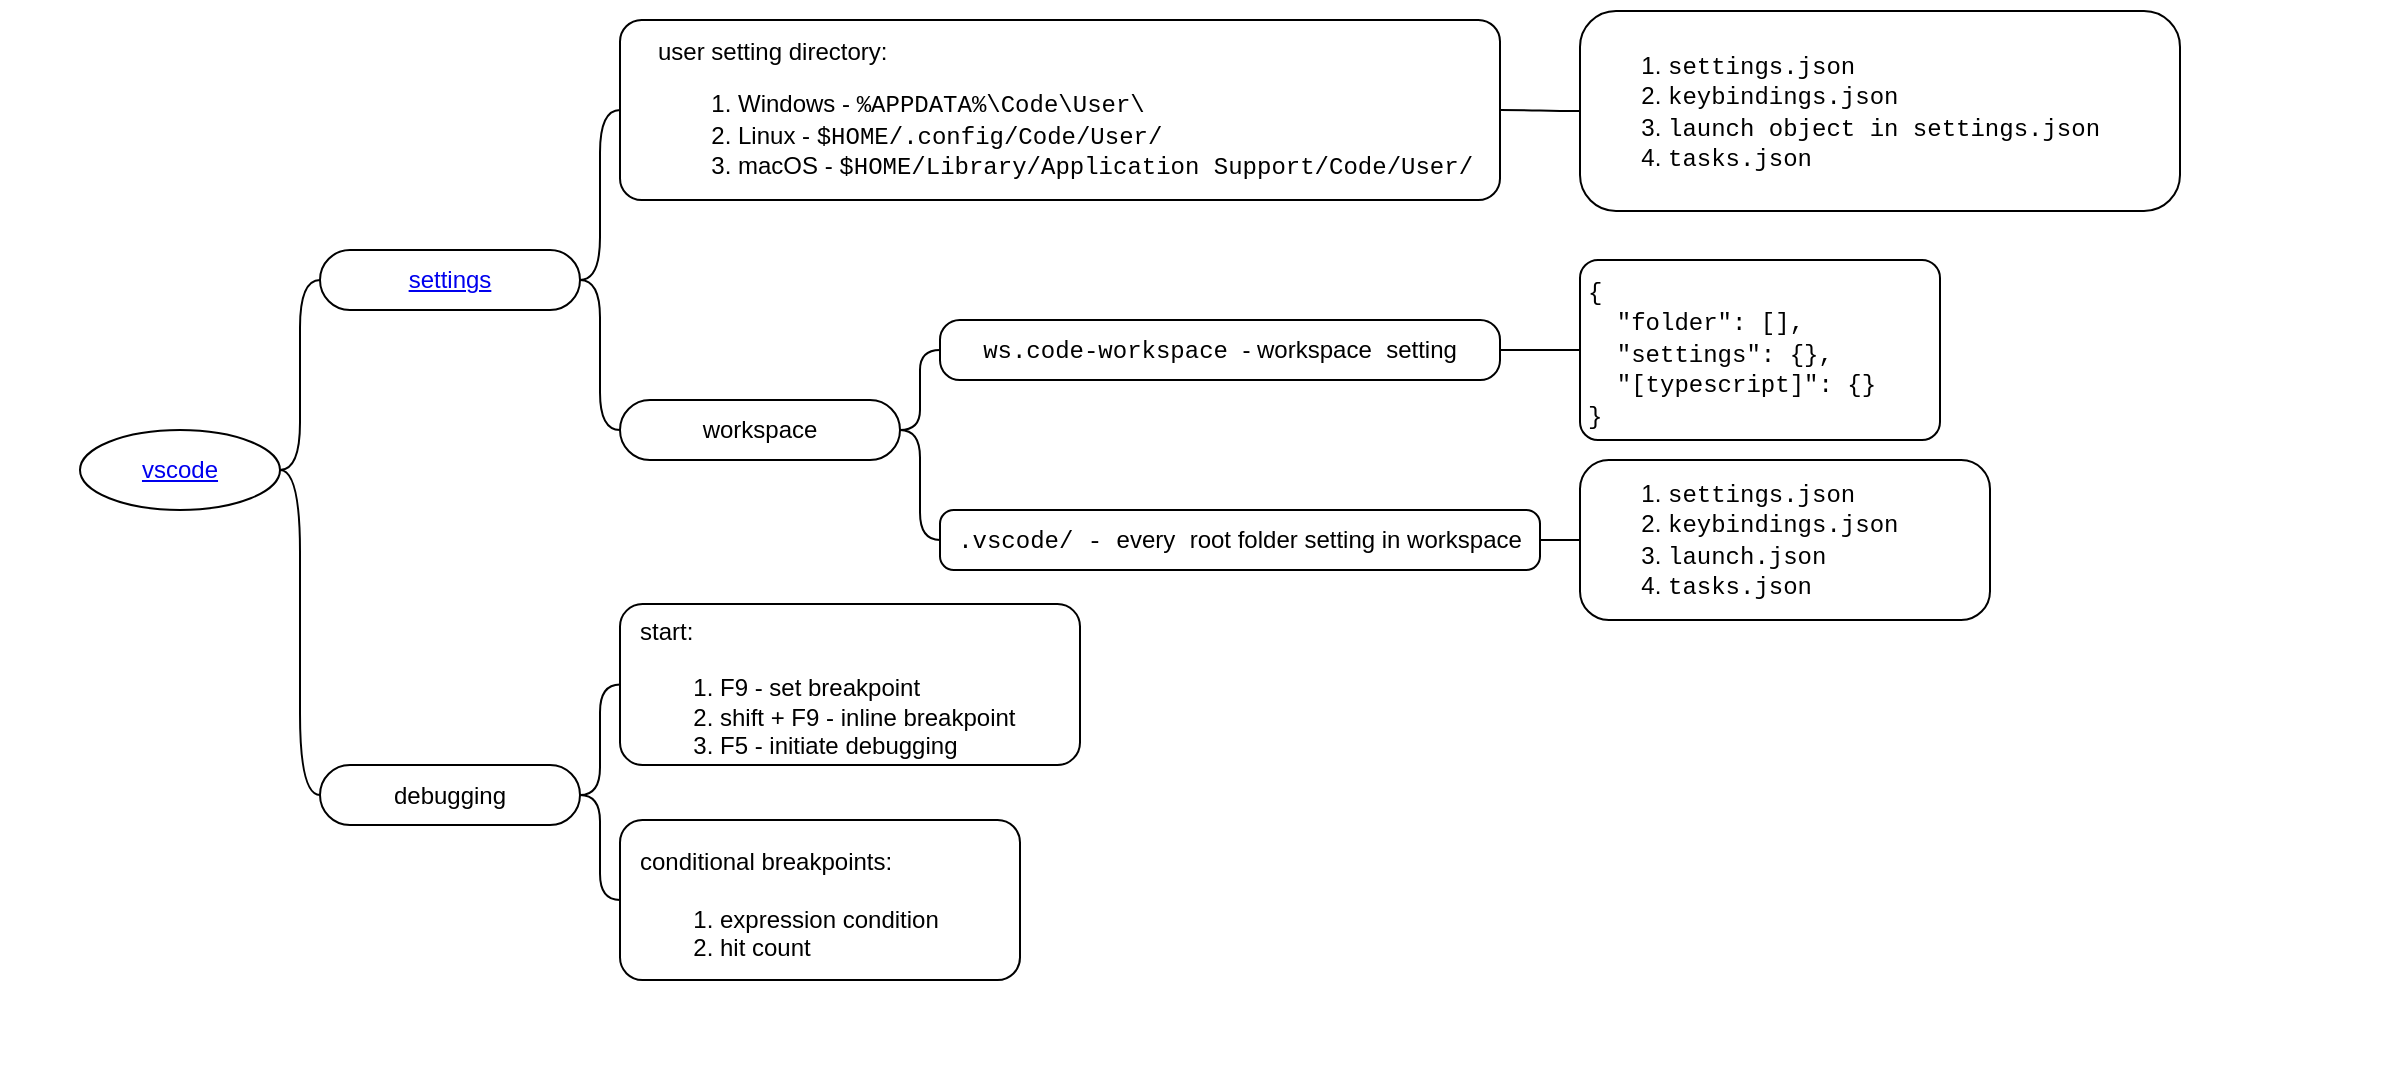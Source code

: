 <mxfile version="13.0.9" pages="4">
    <diagram id="K4R4QghZersOc9A9mNaJ" name="vscode">
        <mxGraphModel dx="886" dy="307" grid="1" gridSize="10" guides="1" tooltips="1" connect="1" arrows="1" fold="1" page="1" pageScale="1" pageWidth="2339" pageHeight="3300" math="0" shadow="0">
            <root>
                <mxCell id="dUwQ-VKBVRRGoe277Vrm-0"/>
                <mxCell id="dUwQ-VKBVRRGoe277Vrm-1" parent="dUwQ-VKBVRRGoe277Vrm-0"/>
                <mxCell id="g1oMZA-v6UON6Q8XWzZf-0" value="" style="swimlane;html=1;startSize=20;horizontal=1;containerType=tree;fillColor=none;strokeColor=none;" parent="dUwQ-VKBVRRGoe277Vrm-1" vertex="1">
                    <mxGeometry x="30" y="70" width="1190" height="540" as="geometry"/>
                </mxCell>
                <mxCell id="g1oMZA-v6UON6Q8XWzZf-1" value="" style="edgeStyle=entityRelationEdgeStyle;startArrow=none;endArrow=none;segment=10;curved=1;exitX=1;exitY=0.5;exitDx=0;exitDy=0;" parent="g1oMZA-v6UON6Q8XWzZf-0" source="07cBS2gzsWg7Vqvcydfd-3" target="g1oMZA-v6UON6Q8XWzZf-6" edge="1">
                    <mxGeometry relative="1" as="geometry"/>
                </mxCell>
                <mxCell id="g1oMZA-v6UON6Q8XWzZf-5" value="&lt;a href=&quot;https://code.visualstudio.com/&quot;&gt;vscode&lt;/a&gt;" style="ellipse;whiteSpace=wrap;html=1;align=center;container=1;recursiveResize=0;treeFolding=1;treeMoving=1;" parent="g1oMZA-v6UON6Q8XWzZf-0" vertex="1">
                    <mxGeometry x="40" y="215" width="100" height="40" as="geometry"/>
                </mxCell>
                <mxCell id="g1oMZA-v6UON6Q8XWzZf-6" value="user setting directory:&lt;br&gt;&lt;ol&gt;&lt;li&gt;Windows - &lt;font face=&quot;Courier New&quot;&gt;%APPDATA%\Code\User\&lt;/font&gt;&lt;/li&gt;&lt;li&gt;Linux - &lt;font face=&quot;Courier New&quot;&gt;$HOME/.config/Code/User/&lt;/font&gt;&lt;br&gt;&lt;/li&gt;&lt;li&gt;macOS -&amp;nbsp;&lt;font face=&quot;Courier New&quot;&gt;$HOME/Library/Application Support/Code/User/&lt;/font&gt;&lt;/li&gt;&lt;/ol&gt;" style="whiteSpace=wrap;html=1;rounded=1;arcSize=12;align=left;verticalAlign=top;container=1;recursiveResize=0;strokeWidth=1;autosize=1;spacing=4;treeFolding=1;treeMoving=1;spacingLeft=15;" parent="g1oMZA-v6UON6Q8XWzZf-0" vertex="1">
                    <mxGeometry x="310" y="10" width="440" height="90" as="geometry"/>
                </mxCell>
                <mxCell id="g1oMZA-v6UON6Q8XWzZf-14" value="" style="edgeStyle=entityRelationEdgeStyle;startArrow=none;endArrow=none;segment=10;curved=1;" parent="g1oMZA-v6UON6Q8XWzZf-0" source="g1oMZA-v6UON6Q8XWzZf-6" target="g1oMZA-v6UON6Q8XWzZf-15" edge="1">
                    <mxGeometry relative="1" as="geometry">
                        <mxPoint x="250" y="115" as="sourcePoint"/>
                    </mxGeometry>
                </mxCell>
                <mxCell id="g1oMZA-v6UON6Q8XWzZf-15" value="&lt;ol&gt;&lt;li&gt;&lt;font face=&quot;Courier New&quot;&gt;settings.json&lt;/font&gt;&lt;/li&gt;&lt;li&gt;&lt;font face=&quot;Courier New&quot;&gt;keybindings.json&lt;/font&gt;&lt;/li&gt;&lt;li&gt;&lt;font face=&quot;Courier New&quot;&gt;launch object in settings.json&lt;/font&gt;&lt;/li&gt;&lt;li&gt;&lt;font face=&quot;Courier New&quot;&gt;tasks.json&lt;/font&gt;&lt;/li&gt;&lt;/ol&gt;" style="whiteSpace=wrap;html=1;rounded=1;arcSize=18;align=left;verticalAlign=middle;container=1;recursiveResize=0;strokeWidth=1;autosize=1;spacing=4;treeFolding=1;treeMoving=1;" parent="g1oMZA-v6UON6Q8XWzZf-0" vertex="1">
                    <mxGeometry x="790" y="5.5" width="300" height="100" as="geometry"/>
                </mxCell>
                <mxCell id="g1oMZA-v6UON6Q8XWzZf-20" value="" style="edgeStyle=entityRelationEdgeStyle;startArrow=none;endArrow=none;segment=10;curved=1;exitX=1;exitY=0.5;exitDx=0;exitDy=0;" parent="g1oMZA-v6UON6Q8XWzZf-0" source="07cBS2gzsWg7Vqvcydfd-3" target="g1oMZA-v6UON6Q8XWzZf-21" edge="1">
                    <mxGeometry relative="1" as="geometry">
                        <mxPoint x="190" y="195" as="sourcePoint"/>
                    </mxGeometry>
                </mxCell>
                <mxCell id="g1oMZA-v6UON6Q8XWzZf-21" value="workspace" style="whiteSpace=wrap;html=1;rounded=1;arcSize=50;align=center;verticalAlign=middle;container=1;recursiveResize=0;strokeWidth=1;autosize=1;spacing=4;treeFolding=1;treeMoving=1;" parent="g1oMZA-v6UON6Q8XWzZf-0" vertex="1">
                    <mxGeometry x="310" y="200" width="140" height="30" as="geometry"/>
                </mxCell>
                <mxCell id="g1oMZA-v6UON6Q8XWzZf-22" value="" style="edgeStyle=entityRelationEdgeStyle;startArrow=none;endArrow=none;segment=10;curved=1;exitX=1;exitY=0.5;exitDx=0;exitDy=0;" parent="g1oMZA-v6UON6Q8XWzZf-0" source="g1oMZA-v6UON6Q8XWzZf-21" target="g1oMZA-v6UON6Q8XWzZf-23" edge="1">
                    <mxGeometry relative="1" as="geometry">
                        <mxPoint x="250" y="165" as="sourcePoint"/>
                    </mxGeometry>
                </mxCell>
                <UserObject label="&lt;font face=&quot;Courier New&quot;&gt;.vscode/ - &lt;/font&gt;every&lt;font face=&quot;Courier New&quot;&gt;&amp;nbsp;&lt;/font&gt;root folder setting in workspace" id="g1oMZA-v6UON6Q8XWzZf-23">
                    <mxCell style="whiteSpace=wrap;html=1;rounded=1;arcSize=23;align=center;verticalAlign=middle;container=1;recursiveResize=0;strokeWidth=1;autosize=1;spacing=4;treeFolding=1;treeMoving=1;" parent="g1oMZA-v6UON6Q8XWzZf-0" vertex="1">
                        <mxGeometry x="470" y="255" width="300" height="30" as="geometry"/>
                    </mxCell>
                </UserObject>
                <mxCell id="g1oMZA-v6UON6Q8XWzZf-24" value="" style="edgeStyle=entityRelationEdgeStyle;startArrow=none;endArrow=none;segment=10;curved=1;" parent="g1oMZA-v6UON6Q8XWzZf-0" source="g1oMZA-v6UON6Q8XWzZf-23" target="g1oMZA-v6UON6Q8XWzZf-25" edge="1">
                    <mxGeometry relative="1" as="geometry">
                        <mxPoint x="565" y="165" as="sourcePoint"/>
                    </mxGeometry>
                </mxCell>
                <mxCell id="g1oMZA-v6UON6Q8XWzZf-25" value="&lt;ol&gt;&lt;li&gt;&lt;font face=&quot;Courier New&quot;&gt;settings.json&lt;/font&gt;&lt;/li&gt;&lt;li&gt;&lt;font face=&quot;Courier New&quot;&gt;keybindings.json&lt;/font&gt;&lt;/li&gt;&lt;li&gt;&lt;font face=&quot;Courier New&quot;&gt;launch.json&lt;/font&gt;&lt;/li&gt;&lt;li&gt;&lt;font face=&quot;Courier New&quot;&gt;tasks.json&lt;/font&gt;&lt;/li&gt;&lt;/ol&gt;" style="whiteSpace=wrap;html=1;rounded=1;arcSize=18;align=left;verticalAlign=middle;container=1;recursiveResize=0;strokeWidth=1;autosize=1;spacing=4;treeFolding=1;treeMoving=1;" parent="g1oMZA-v6UON6Q8XWzZf-0" vertex="1">
                    <mxGeometry x="790" y="230" width="205" height="80" as="geometry"/>
                </mxCell>
                <mxCell id="mVDHqcfy2zTq7n2vBaY1-7" value="" style="edgeStyle=entityRelationEdgeStyle;startArrow=none;endArrow=none;segment=10;curved=1;exitX=1;exitY=0.5;exitDx=0;exitDy=0;" parent="g1oMZA-v6UON6Q8XWzZf-0" source="g1oMZA-v6UON6Q8XWzZf-21" target="mVDHqcfy2zTq7n2vBaY1-8" edge="1">
                    <mxGeometry relative="1" as="geometry">
                        <mxPoint x="370" y="235" as="sourcePoint"/>
                    </mxGeometry>
                </mxCell>
                <UserObject label="&lt;font face=&quot;Courier New&quot;&gt;ws.code-workspace &lt;/font&gt;- workspace&lt;font face=&quot;Courier New&quot;&gt;&amp;nbsp;&lt;/font&gt;setting" id="mVDHqcfy2zTq7n2vBaY1-8">
                    <mxCell style="whiteSpace=wrap;html=1;rounded=1;arcSize=33;align=center;verticalAlign=middle;container=1;recursiveResize=0;strokeWidth=1;autosize=1;spacing=4;treeFolding=1;treeMoving=1;" parent="g1oMZA-v6UON6Q8XWzZf-0" vertex="1">
                        <mxGeometry x="470" y="160" width="280" height="30" as="geometry"/>
                    </mxCell>
                </UserObject>
                <mxCell id="mVDHqcfy2zTq7n2vBaY1-9" value="" style="edgeStyle=entityRelationEdgeStyle;startArrow=none;endArrow=none;segment=10;curved=1;exitX=1;exitY=0.5;exitDx=0;exitDy=0;entryX=0;entryY=0.5;entryDx=0;entryDy=0;" parent="g1oMZA-v6UON6Q8XWzZf-0" source="mVDHqcfy2zTq7n2vBaY1-8" target="mVDHqcfy2zTq7n2vBaY1-10" edge="1">
                    <mxGeometry relative="1" as="geometry">
                        <mxPoint x="550" y="235" as="sourcePoint"/>
                        <mxPoint x="790" y="135" as="targetPoint"/>
                    </mxGeometry>
                </mxCell>
                <UserObject label="&lt;font face=&quot;Courier New&quot; style=&quot;font-size: 12px&quot;&gt;{&lt;br&gt;&amp;nbsp; &quot;folder&quot;: [],&lt;br&gt;&amp;nbsp; &quot;settings&quot;: {},&lt;br&gt;&amp;nbsp; &quot;[typescript]&quot;: {}&lt;br&gt;}&lt;br&gt;&lt;/font&gt;" id="mVDHqcfy2zTq7n2vBaY1-10">
                    <mxCell style="whiteSpace=wrap;html=1;rounded=1;arcSize=10;align=left;verticalAlign=top;container=1;recursiveResize=0;strokeWidth=1;autosize=1;spacing=4;treeFolding=1;treeMoving=1;" parent="g1oMZA-v6UON6Q8XWzZf-0" vertex="1">
                        <mxGeometry x="790" y="130" width="180" height="90" as="geometry"/>
                    </mxCell>
                </UserObject>
                <mxCell id="07cBS2gzsWg7Vqvcydfd-2" value="" style="edgeStyle=entityRelationEdgeStyle;startArrow=none;endArrow=none;segment=10;curved=1;" parent="g1oMZA-v6UON6Q8XWzZf-0" source="g1oMZA-v6UON6Q8XWzZf-5" target="07cBS2gzsWg7Vqvcydfd-3" edge="1">
                    <mxGeometry relative="1" as="geometry">
                        <mxPoint x="150" y="160" as="sourcePoint"/>
                    </mxGeometry>
                </mxCell>
                <mxCell id="07cBS2gzsWg7Vqvcydfd-3" value="&lt;a href=&quot;https://code.visualstudio.com/docs/getstarted/settings&quot;&gt;settings&lt;/a&gt;" style="whiteSpace=wrap;html=1;rounded=1;arcSize=50;align=center;verticalAlign=middle;container=1;recursiveResize=0;strokeWidth=1;autosize=1;spacing=4;treeFolding=1;treeMoving=1;" parent="g1oMZA-v6UON6Q8XWzZf-0" vertex="1">
                    <mxGeometry x="160" y="125" width="130" height="30" as="geometry"/>
                </mxCell>
                <mxCell id="oRyd6DHy6yoq9Ppxw7yS-2" value="" style="edgeStyle=entityRelationEdgeStyle;startArrow=none;endArrow=none;segment=10;curved=1;" parent="g1oMZA-v6UON6Q8XWzZf-0" source="g1oMZA-v6UON6Q8XWzZf-5" target="oRyd6DHy6yoq9Ppxw7yS-3" edge="1">
                    <mxGeometry relative="1" as="geometry">
                        <mxPoint x="160" y="210" as="sourcePoint"/>
                    </mxGeometry>
                </mxCell>
                <mxCell id="oRyd6DHy6yoq9Ppxw7yS-3" value="debugging" style="whiteSpace=wrap;html=1;rounded=1;arcSize=50;align=center;verticalAlign=middle;container=1;recursiveResize=0;strokeWidth=1;autosize=1;spacing=4;treeFolding=1;treeMoving=1;" parent="g1oMZA-v6UON6Q8XWzZf-0" vertex="1">
                    <mxGeometry x="160" y="382.5" width="130" height="30" as="geometry"/>
                </mxCell>
                <mxCell id="RprOEVf1tIVI0a0wrrcO-0" value="" style="edgeStyle=entityRelationEdgeStyle;startArrow=none;endArrow=none;segment=10;curved=1;" parent="g1oMZA-v6UON6Q8XWzZf-0" source="oRyd6DHy6yoq9Ppxw7yS-3" target="RprOEVf1tIVI0a0wrrcO-1" edge="1">
                    <mxGeometry relative="1" as="geometry">
                        <mxPoint x="170" y="305" as="sourcePoint"/>
                    </mxGeometry>
                </mxCell>
                <mxCell id="RprOEVf1tIVI0a0wrrcO-1" value="&lt;h3&gt;&lt;span style=&quot;font-size: 12px ; font-weight: normal&quot;&gt;start:&lt;/span&gt;&lt;br&gt;&lt;/h3&gt;&lt;ol&gt;&lt;li&gt;F9 - set breakpoint&lt;/li&gt;&lt;li&gt;shift + F9 - inline breakpoint&lt;/li&gt;&lt;li&gt;F5 - initiate debugging&amp;nbsp;&lt;/li&gt;&lt;/ol&gt;" style="whiteSpace=wrap;html=1;rounded=1;arcSize=14;align=left;verticalAlign=middle;container=1;recursiveResize=0;strokeWidth=1;autosize=1;spacing=4;treeFolding=1;treeMoving=1;spacingLeft=6;" parent="g1oMZA-v6UON6Q8XWzZf-0" vertex="1">
                    <mxGeometry x="310" y="302" width="230" height="80.5" as="geometry"/>
                </mxCell>
                <mxCell id="S_3lF0ny-4beljYbZym9-0" value="" style="edgeStyle=entityRelationEdgeStyle;startArrow=none;endArrow=none;segment=10;curved=1;" parent="g1oMZA-v6UON6Q8XWzZf-0" source="oRyd6DHy6yoq9Ppxw7yS-3" target="S_3lF0ny-4beljYbZym9-1" edge="1">
                    <mxGeometry relative="1" as="geometry">
                        <mxPoint x="320" y="415" as="sourcePoint"/>
                    </mxGeometry>
                </mxCell>
                <mxCell id="S_3lF0ny-4beljYbZym9-1" value="&lt;h3&gt;&lt;span style=&quot;font-size: 12px ; font-weight: normal&quot;&gt;conditional breakpoints:&lt;/span&gt;&lt;br&gt;&lt;/h3&gt;&lt;ol&gt;&lt;li&gt;expression condition&lt;/li&gt;&lt;li&gt;hit count&amp;nbsp;&lt;/li&gt;&lt;/ol&gt;" style="whiteSpace=wrap;html=1;rounded=1;arcSize=14;align=left;verticalAlign=middle;container=1;recursiveResize=0;strokeWidth=1;autosize=1;spacing=4;treeFolding=1;treeMoving=1;spacingLeft=6;" parent="g1oMZA-v6UON6Q8XWzZf-0" vertex="1">
                    <mxGeometry x="310" y="410" width="200" height="80" as="geometry"/>
                </mxCell>
            </root>
        </mxGraphModel>
    </diagram>
    <diagram id="FBWLnhBGEP0MXX_W7LkF" name="settings">
        &#xa;        
        <mxGraphModel dx="646" dy="307" grid="1" gridSize="10" guides="1" tooltips="1" connect="1" arrows="1" fold="1" page="1" pageScale="1" pageWidth="827" pageHeight="1169" math="0" shadow="0">
            &#xa;            
            <root>
                &#xa;                
                <mxCell id="0"/>
                &#xa;                
                <mxCell id="1" parent="0"/>
                &#xa;                
                <mxCell id="8Agz6uRHH6luh3BE55-S-1" value="" style="line;strokeWidth=1;fillColor=none;align=left;verticalAlign=middle;spacingTop=-1;spacingLeft=3;spacingRight=3;rotatable=0;labelPosition=right;points=[];portConstraint=eastwest;fontSize=12;" parent="1" vertex="1">
                    &#xa;                    
                    <mxGeometry x="390" y="310" width="40" height="8" as="geometry"/>
                    &#xa;                
                </mxCell>
                &#xa;                
                <mxCell id="8Agz6uRHH6luh3BE55-S-2" value="&lt;table cellpadding=&quot;4&quot; cellspacing=&quot;0&quot; border=&quot;1&quot; style=&quot;font-size: 1em ; width: 100% ; height: 100%&quot;&gt;&lt;tbody&gt;&lt;tr&gt;&lt;th style=&quot;text-align: center&quot;&gt;&lt;span style=&quot;font-weight: normal&quot;&gt;settings&lt;/span&gt;&lt;/th&gt;&lt;td style=&quot;text-align: center&quot;&gt;meanings&lt;/td&gt;&lt;/tr&gt;&lt;tr&gt;&lt;td&gt;&lt;font face=&quot;Courier New&quot; color=&quot;#ff0000&quot;&gt;settings.json&lt;/font&gt;&lt;/td&gt;&lt;td&gt;设置文件&lt;/td&gt;&lt;/tr&gt;&lt;tr&gt;&lt;td&gt;&lt;h3&gt;&lt;font face=&quot;Courier New&quot;&gt;basic&lt;/font&gt;&lt;/h3&gt;&lt;font face=&quot;Courier New&quot;&gt;&lt;ol&gt;&lt;li&gt;&lt;font face=&quot;Courier New&quot;&gt;files.eol: &quot;\n&quot;&lt;/font&gt;&lt;/li&gt;&lt;li&gt;&lt;font face=&quot;Courier New&quot;&gt;files.associations: {&quot;*.rmd&quot;: &quot;markdown&quot;}&lt;br&gt;&lt;/font&gt;&lt;/li&gt;&lt;li&gt;&lt;font face=&quot;Courier New&quot;&gt;workbench.editor.enablePreview: false&lt;br&gt;&lt;/font&gt;&lt;/li&gt;&lt;/ol&gt;&lt;/font&gt;&lt;/td&gt;&lt;td&gt;&lt;h3&gt;&lt;br&gt;&lt;/h3&gt;&lt;ol&gt;&lt;li&gt;&quot;\n&quot;为换行符&lt;/li&gt;&lt;li&gt;文件类型对应&lt;/li&gt;&lt;li&gt;显示多个文件，当发现只显示一个文件窗口时设置&lt;br&gt;&lt;/li&gt;&lt;/ol&gt;&lt;/td&gt;&lt;/tr&gt;&lt;tr&gt;&lt;td&gt;&lt;h3 style=&quot;font-size: 14px&quot;&gt;Python:&lt;/h3&gt;&lt;ol&gt;&lt;li style=&quot;font-family: &amp;#34;courier new&amp;#34;&quot;&gt;&lt;font face=&quot;Courier New&quot;&gt;python.autoComplete.addBrackets: true&lt;/font&gt;&lt;/li&gt;&lt;li style=&quot;font-family: &amp;#34;courier new&amp;#34;&quot;&gt;&lt;font face=&quot;Courier New&quot;&gt;python.pythonPath: &quot;python&quot;&lt;/font&gt;&lt;/li&gt;&lt;li style=&quot;font-family: &amp;#34;courier new&amp;#34;&quot;&gt;python.pythonPath: &quot;${workspaceFolder}/.venv&quot;&lt;/li&gt;&lt;li style=&quot;font-family: &amp;#34;courier new&amp;#34;&quot;&gt;python.venvPath: &quot;${workspaceFolder}/.envs&lt;/li&gt;&lt;li style=&quot;font-family: &amp;#34;courier new&amp;#34;&quot;&gt;python.autoComplete.extraPaths: [pkg1, pkg2, ...]&lt;/li&gt;&lt;li style=&quot;font-family: &amp;#34;courier new&amp;#34;&quot;&gt;python.jediEnabled: false&lt;/li&gt;&lt;li style=&quot;font-family: &amp;#34;courier new&amp;#34;&quot;&gt;python.linting.enabled: true&lt;/li&gt;&lt;/ol&gt;&lt;/td&gt;&lt;td&gt;&lt;h3&gt;&lt;br&gt;&lt;/h3&gt;&lt;ol&gt;&lt;li&gt;补全函数时自动加括号&lt;/li&gt;&lt;li&gt;设置python解释器路径&lt;/li&gt;&lt;li&gt;包含python解释器的文件夹路径&lt;/li&gt;&lt;li&gt;设置虚拟环境的文件夹路径&lt;/li&gt;&lt;li&gt;增加自定义包路径&lt;/li&gt;&lt;li&gt;不用Jedi而是ms补全，额外提供快速修复功能&lt;/li&gt;&lt;li&gt;开启linting，和上述jedi设置一起配置&lt;/li&gt;&lt;/ol&gt;&lt;/td&gt;&lt;/tr&gt;&lt;tr&gt;&lt;td&gt;&lt;h3&gt;Draw.io Integration:&lt;/h3&gt;&lt;ol&gt;&lt;li&gt;hediet.vscode-drawio.theme: atlas&lt;br&gt;&lt;/li&gt;&lt;/ol&gt;&lt;/td&gt;&lt;td&gt;&lt;br&gt;&lt;ol&gt;&lt;li&gt;设置背景&lt;/li&gt;&lt;/ol&gt;&lt;/td&gt;&lt;/tr&gt;&lt;tr&gt;&lt;td&gt;重启vscode&lt;/td&gt;&lt;td&gt;无法初始化设备 PRN&lt;br&gt;&lt;/td&gt;&lt;/tr&gt;&lt;/tbody&gt;&lt;/table&gt; " style="verticalAlign=top;align=left;overflow=fill;fontSize=12;fontFamily=Helvetica;html=1" parent="1" vertex="1">
                    &#xa;                    
                    <mxGeometry x="40" y="110" width="790" height="400" as="geometry"/>
                    &#xa;                
                </mxCell>
                &#xa;            
            </root>
            &#xa;        
        </mxGraphModel>
        &#xa;    
    </diagram>
    <diagram id="BHrOOqIUnbpUJcI-PT_s" name="keybindings">
        <mxGraphModel dx="886" dy="307" grid="1" gridSize="10" guides="1" tooltips="1" connect="1" arrows="1" fold="1" page="1" pageScale="1" pageWidth="827" pageHeight="1169" math="1" shadow="0">
            <root>
                <mxCell id="J0S1Tp6G4MbBAgsrbNJQ-0"/>
                <mxCell id="J0S1Tp6G4MbBAgsrbNJQ-1" parent="J0S1Tp6G4MbBAgsrbNJQ-0"/>
                <mxCell id="J0S1Tp6G4MbBAgsrbNJQ-2" value="&lt;table cellpadding=&quot;4&quot; cellspacing=&quot;0&quot; border=&quot;1&quot; style=&quot;font-size: 1em ; width: 100% ; height: 100%&quot;&gt;&lt;tbody&gt;&lt;tr&gt;&lt;th&gt;keys&lt;/th&gt;&lt;th&gt;actions&lt;/th&gt;&lt;/tr&gt;&lt;tr&gt;&lt;td&gt;&lt;font color=&quot;#ff0000&quot;&gt;keybindings.json&lt;/font&gt;&lt;/td&gt;&lt;td&gt;快捷键绑定文件&lt;/td&gt;&lt;/tr&gt;&lt;tr&gt;&lt;td&gt;ctrl+p; cmd+p&lt;/td&gt;&lt;td&gt;查找文件&lt;/td&gt;&lt;/tr&gt;&lt;tr&gt;&lt;td&gt;ctrl+shift+p; cmd+shift+p&lt;/td&gt;&lt;td&gt;命令&lt;/td&gt;&lt;/tr&gt;&lt;tr&gt;&lt;td&gt;; cmd+k cmd+s&lt;/td&gt;&lt;td&gt;设置快捷键&lt;/td&gt;&lt;/tr&gt;&lt;tr&gt;&lt;td&gt;; cmd + shift + k&lt;/td&gt;&lt;td&gt;删除当前行&lt;/td&gt;&lt;/tr&gt;&lt;tr&gt;&lt;td&gt;ctrl + j&lt;/td&gt;&lt;td&gt;合并行&lt;/td&gt;&lt;/tr&gt;&lt;tr&gt;&lt;td&gt;; cmd + shift + enter&lt;/td&gt;&lt;td&gt;在上方插入一行&lt;/td&gt;&lt;/tr&gt;&lt;tr&gt;&lt;td&gt;; cmd + enter&lt;/td&gt;&lt;td&gt;在下方插入一行&lt;/td&gt;&lt;/tr&gt;&lt;tr&gt;&lt;td&gt;shift + alt + \(\uparrow \downarrow\)&lt;/td&gt;&lt;td&gt;复制到上一行或下一行&lt;/td&gt;&lt;/tr&gt;&lt;tr&gt;&lt;td&gt;alt + \(\uparrow \downarrow\)&lt;/td&gt;&lt;td&gt;移动到上一行或下一行&lt;/td&gt;&lt;/tr&gt;&lt;tr&gt;&lt;td&gt;ctrl + backspace;&lt;/td&gt;&lt;td&gt;删除左边单词&lt;/td&gt;&lt;/tr&gt;&lt;tr&gt;&lt;td&gt;ctrl + delete;&lt;/td&gt;&lt;td&gt;删除右边单词&lt;/td&gt;&lt;/tr&gt;&lt;tr&gt;&lt;td&gt;ctrl + space; alt + esc, fn + ctrl + space&lt;/td&gt;&lt;td&gt;触发补全&lt;/td&gt;&lt;/tr&gt;&lt;tr&gt;&lt;td&gt;ctrl+click;&lt;/td&gt;&lt;td&gt;跳转到链接或定义&lt;/td&gt;&lt;/tr&gt;&lt;/tbody&gt;&lt;/table&gt; " style="verticalAlign=top;align=left;overflow=fill;fontSize=12;fontFamily=Helvetica;html=1" parent="J0S1Tp6G4MbBAgsrbNJQ-1" vertex="1">
                    <mxGeometry x="40" y="60" width="400" height="420" as="geometry"/>
                </mxCell>
            </root>
        </mxGraphModel>
    </diagram>
    <diagram id="-PNWrWSnkWKRuond0kSB" name="plugins">
        &#xa;        
        <mxGraphModel dx="646" dy="307" grid="1" gridSize="10" guides="1" tooltips="1" connect="1" arrows="1" fold="1" page="1" pageScale="1" pageWidth="2339" pageHeight="3300" math="0" shadow="0">
            &#xa;            
            <root>
                &#xa;                
                <mxCell id="0ULeX2zkz-rmOQAiP5B0-0"/>
                &#xa;                
                <mxCell id="0ULeX2zkz-rmOQAiP5B0-1" parent="0ULeX2zkz-rmOQAiP5B0-0"/>
                &#xa;                
                <mxCell id="0ULeX2zkz-rmOQAiP5B0-2" value="&lt;table cellpadding=&quot;4&quot; cellspacing=&quot;0&quot; border=&quot;1&quot; style=&quot;font-size: 1em ; width: 100% ; height: 100%&quot;&gt;&lt;tbody&gt;&lt;tr&gt;&lt;th&gt;&lt;span style=&quot;font-weight: normal&quot;&gt;插件&lt;/span&gt;&lt;/th&gt;&lt;th&gt;&lt;span style=&quot;font-weight: normal&quot;&gt;应用&lt;/span&gt;&lt;/th&gt;&lt;/tr&gt;&lt;tr&gt;&lt;td&gt;Draw.io Integration&lt;/td&gt;&lt;td&gt;&lt;br&gt;&lt;/td&gt;&lt;/tr&gt;&lt;tr&gt;&lt;td&gt;Remote Development&lt;/td&gt;&lt;td&gt;&lt;h3&gt;install and configure:&lt;/h3&gt;&lt;ol&gt;&lt;li&gt;install &lt;a href=&quot;https://git-scm.com/download/win&quot;&gt;git for windows&lt;/a&gt;&amp;nbsp;just for windows os&lt;/li&gt;&lt;li&gt;&lt;font face=&quot;Courier New&quot;&gt;ssh-keygen -t rsa&lt;/font&gt;&amp;nbsp;creates &lt;i&gt;public key&lt;/i&gt; to the remote machine&lt;/li&gt;&lt;li&gt;set &lt;font face=&quot;Courier New&quot;&gt;Remote.SSH: Path = path/to/ssh.exe&lt;/font&gt;&lt;/li&gt;&lt;li&gt;configure setting in file &lt;font face=&quot;Courier New&quot;&gt;~/.ssh/config&lt;/font&gt;&lt;/li&gt;&lt;/ol&gt;&lt;div&gt;&lt;font face=&quot;Courier New&quot;&gt;&lt;div&gt;&amp;nbsp; &amp;nbsp; &amp;nbsp; &amp;nbsp; Host server1&lt;/div&gt;&lt;div&gt;&amp;nbsp; &amp;nbsp; &amp;nbsp; &amp;nbsp; &amp;nbsp; HostName 192.168.1.0&lt;/div&gt;&lt;div&gt;&amp;nbsp; &amp;nbsp; &amp;nbsp; &amp;nbsp; &amp;nbsp; User hello&lt;/div&gt;&lt;/font&gt;&lt;/div&gt;&lt;/td&gt;&lt;/tr&gt;&lt;tr&gt;&lt;td&gt;&lt;a href=&quot;https://code.visualstudio.com/docs/python/python-tutorial&quot;&gt;Python (Microsoft)&lt;/a&gt;&lt;/td&gt;&lt;td&gt;&lt;h3&gt;environment:&lt;/h3&gt;&lt;ol&gt;&lt;li&gt;&lt;font face=&quot;Courier New&quot;&gt;Python: Select Interprete&lt;/font&gt;r&lt;/li&gt;&lt;li&gt;&lt;font face=&quot;Courier New&quot;&gt;Python: Start REPL&lt;/font&gt;&lt;/li&gt;&lt;/ol&gt;&lt;h3&gt;refactor:&lt;/h3&gt;&lt;ol&gt;&lt;li&gt;&lt;font face=&quot;Courier New&quot;&gt;Python Refactor: Extract Variable&lt;/font&gt;&lt;/li&gt;&lt;li&gt;&lt;font face=&quot;Courier New&quot;&gt;Python Refactor: Extract Method&lt;/font&gt;&lt;/li&gt;&lt;li&gt;&lt;font face=&quot;Courier New&quot;&gt;Python Refactor: Sort Imports&lt;br&gt;&lt;/font&gt;&lt;/li&gt;&lt;/ol&gt;&lt;h3&gt;linting:&lt;/h3&gt;&lt;div&gt;&lt;ol&gt;&lt;li&gt;&lt;font face=&quot;Courier New&quot;&gt;Python: Select Linter - use pylint default&lt;/font&gt;&lt;/li&gt;&lt;li&gt;&lt;font face=&quot;Courier New&quot;&gt;Python: Enable Linting&lt;/font&gt;&lt;/li&gt;&lt;li&gt;&lt;font face=&quot;Courier New&quot;&gt;Python: Run Linting&lt;/font&gt;&lt;/li&gt;&lt;/ol&gt;&lt;/div&gt;&lt;/td&gt;&lt;/tr&gt;&lt;/tbody&gt;&lt;/table&gt; " style="verticalAlign=top;align=left;overflow=fill;fontSize=12;fontFamily=Helvetica;html=1" parent="0ULeX2zkz-rmOQAiP5B0-1" vertex="1">
                    &#xa;                    
                    <mxGeometry x="40" y="20" width="740" height="610" as="geometry"/>
                    &#xa;                
                </mxCell>
                &#xa;            
            </root>
            &#xa;        
        </mxGraphModel>
        &#xa;    
    </diagram>
</mxfile>